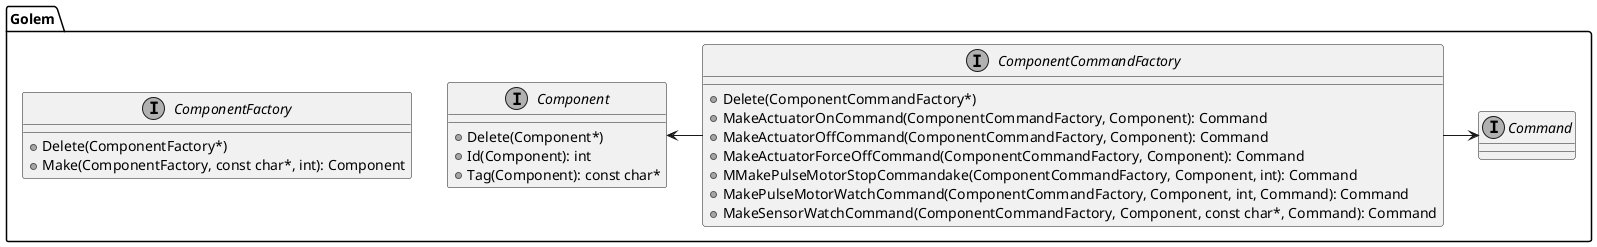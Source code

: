 ﻿@startuml component_class_diagram
skinparam {
    defaultFontName Ricty Diminished
    monochrome true
}

package Golem {
        interface Component {
            + Delete(Component*)
            + Id(Component): int
            + Tag(Component): const char*
        }

        interface ComponentFactory {
            + Delete(ComponentFactory*)
            + Make(ComponentFactory, const char*, int): Component
        }

        interface ComponentCommandFactory {
            + Delete(ComponentCommandFactory*)
            + MakeActuatorOnCommand(ComponentCommandFactory, Component): Command
            + MakeActuatorOffCommand(ComponentCommandFactory, Component): Command
            + MakeActuatorForceOffCommand(ComponentCommandFactory, Component): Command
            + MMakePulseMotorStopCommandake(ComponentCommandFactory, Component, int): Command
            + MakePulseMotorWatchCommand(ComponentCommandFactory, Component, int, Command): Command
            + MakeSensorWatchCommand(ComponentCommandFactory, Component, const char*, Command): Command
        }

        interface Command

        ComponentCommandFactory -> Command
        ComponentCommandFactory -l-> Component
}
@enduml
